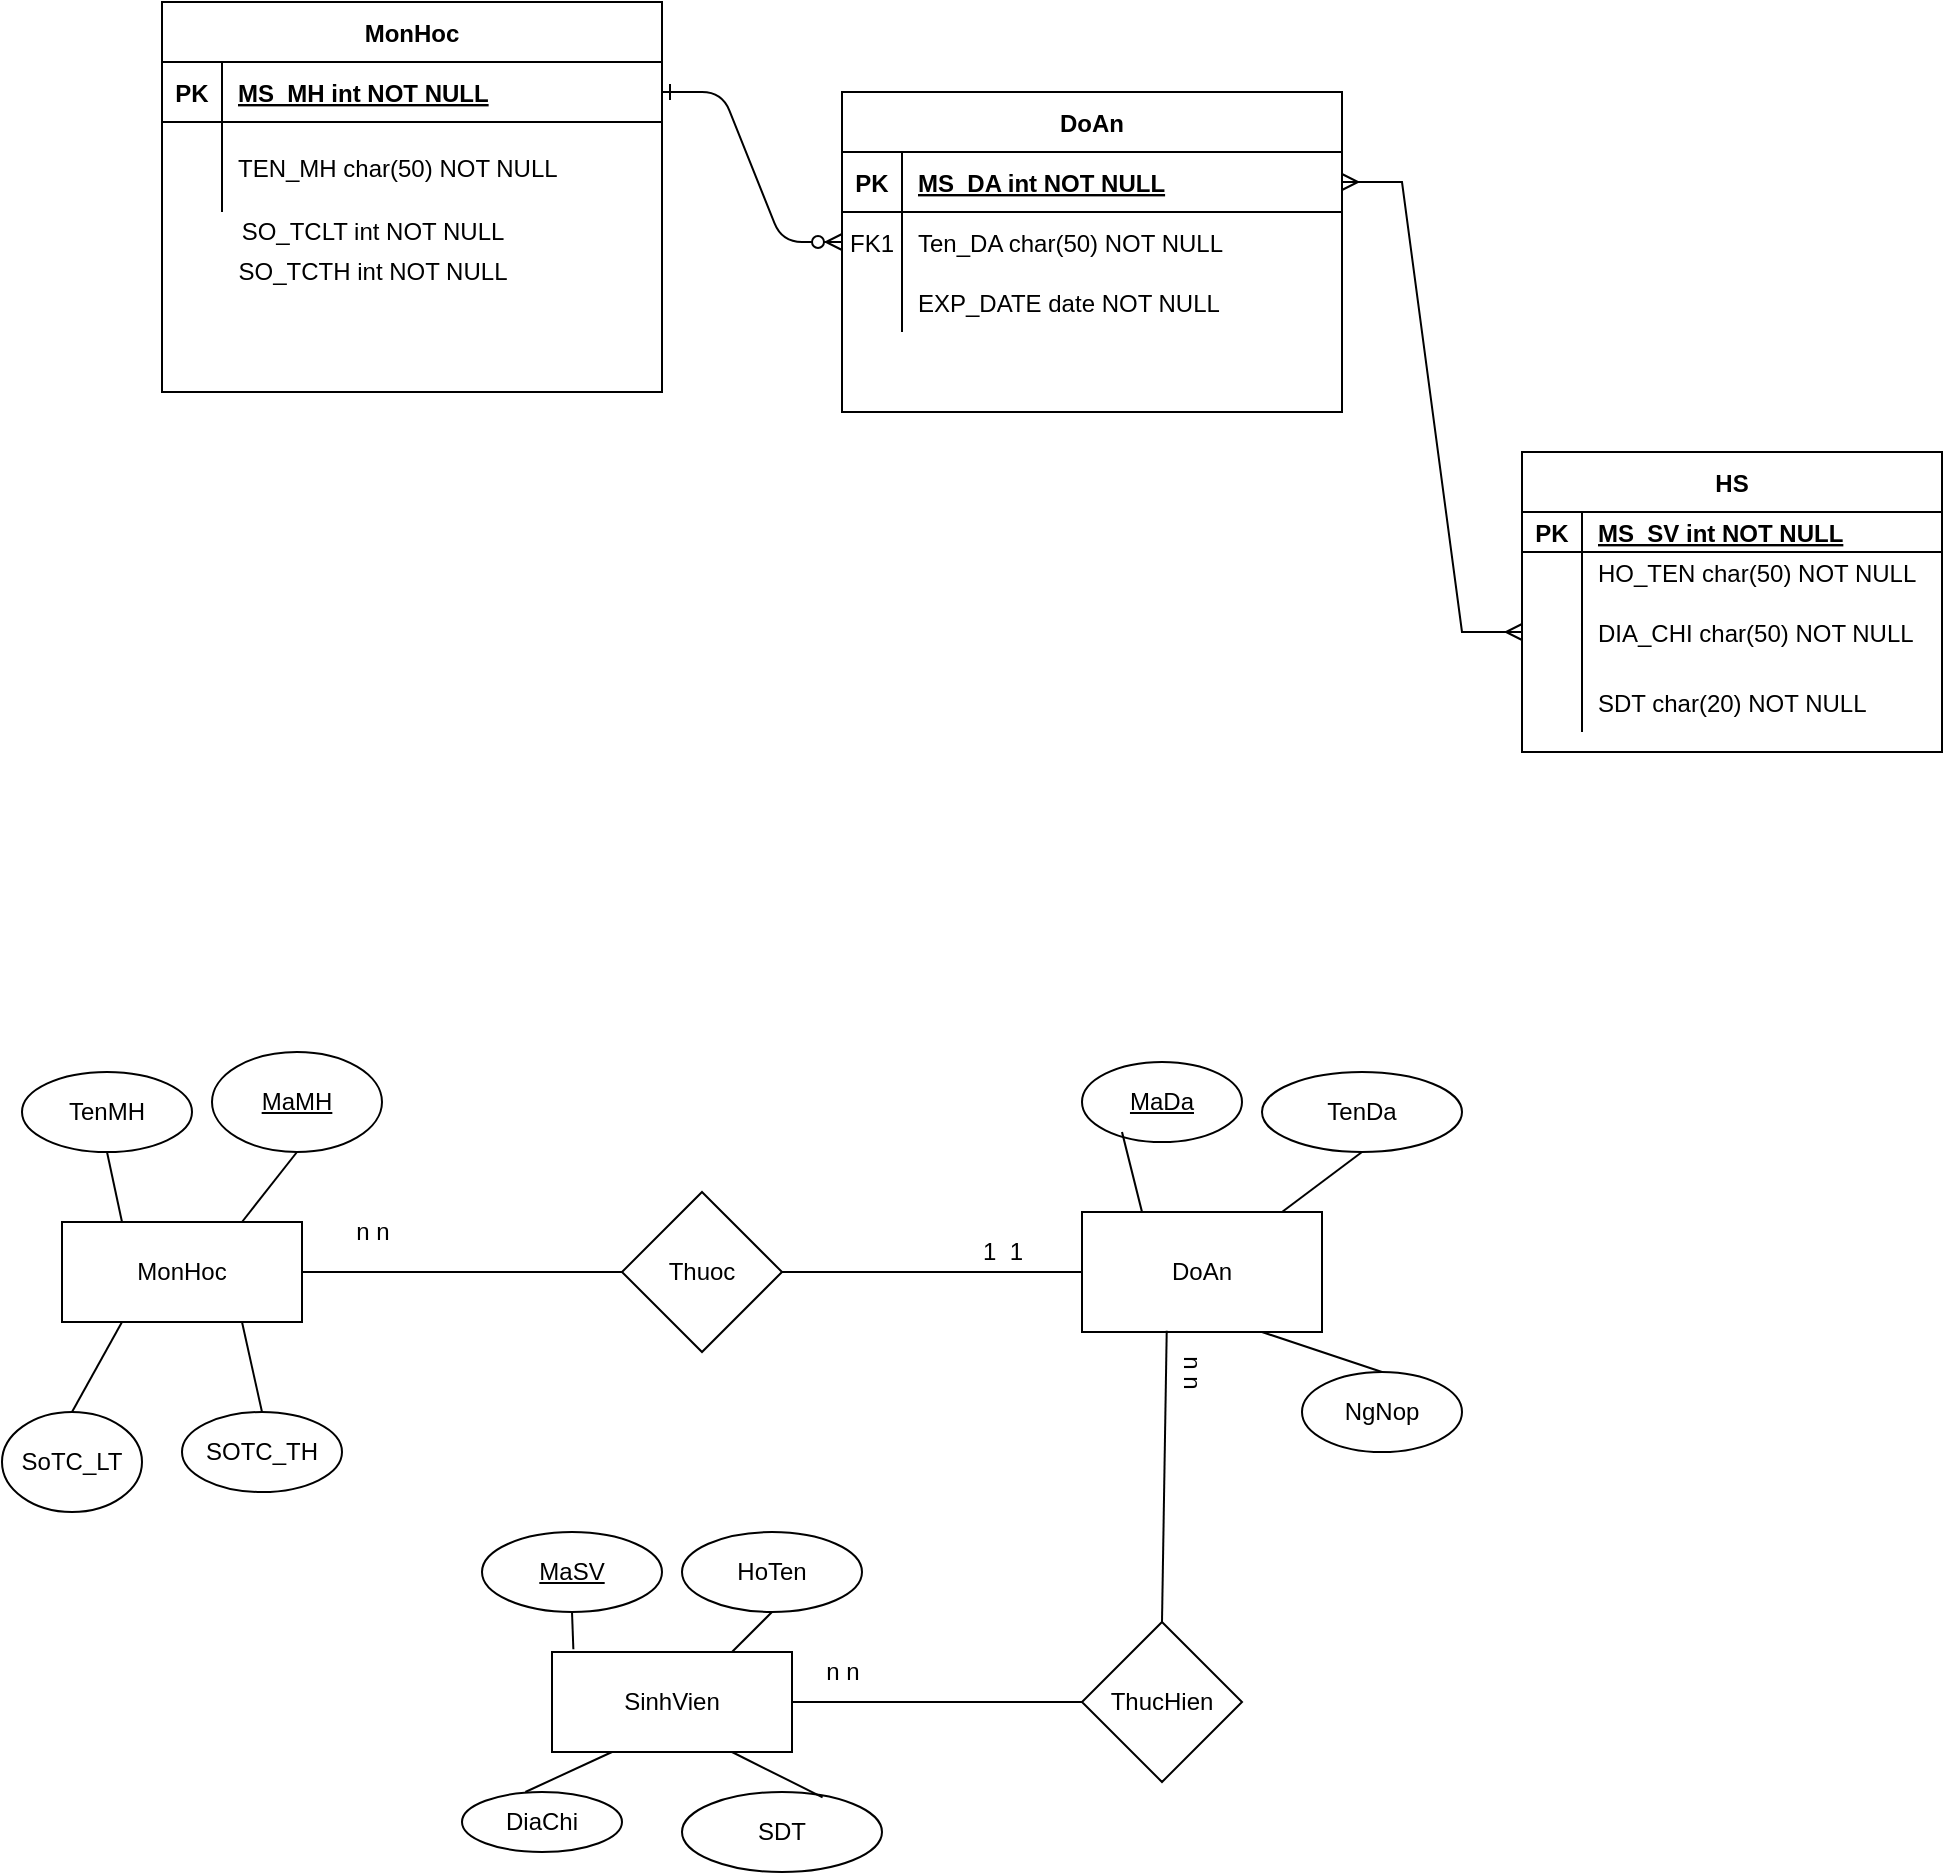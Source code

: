 <mxfile version="15.4.1" type="github">
  <diagram id="R2lEEEUBdFMjLlhIrx00" name="Page-1">
    <mxGraphModel dx="919" dy="598" grid="1" gridSize="10" guides="1" tooltips="1" connect="1" arrows="1" fold="1" page="1" pageScale="1" pageWidth="850" pageHeight="1100" math="0" shadow="0" extFonts="Permanent Marker^https://fonts.googleapis.com/css?family=Permanent+Marker">
      <root>
        <mxCell id="0" />
        <mxCell id="1" parent="0" />
        <mxCell id="C-vyLk0tnHw3VtMMgP7b-1" value="" style="edgeStyle=entityRelationEdgeStyle;endArrow=ERzeroToMany;startArrow=ERone;endFill=1;startFill=0;" parent="1" source="C-vyLk0tnHw3VtMMgP7b-24" target="C-vyLk0tnHw3VtMMgP7b-6" edge="1">
          <mxGeometry width="100" height="100" relative="1" as="geometry">
            <mxPoint x="340" y="720" as="sourcePoint" />
            <mxPoint x="440" y="620" as="targetPoint" />
          </mxGeometry>
        </mxCell>
        <mxCell id="C-vyLk0tnHw3VtMMgP7b-2" value="DoAn" style="shape=table;startSize=30;container=1;collapsible=1;childLayout=tableLayout;fixedRows=1;rowLines=0;fontStyle=1;align=center;resizeLast=1;" parent="1" vertex="1">
          <mxGeometry x="450" y="90" width="250" height="160" as="geometry" />
        </mxCell>
        <mxCell id="C-vyLk0tnHw3VtMMgP7b-3" value="" style="shape=partialRectangle;collapsible=0;dropTarget=0;pointerEvents=0;fillColor=none;points=[[0,0.5],[1,0.5]];portConstraint=eastwest;top=0;left=0;right=0;bottom=1;" parent="C-vyLk0tnHw3VtMMgP7b-2" vertex="1">
          <mxGeometry y="30" width="250" height="30" as="geometry" />
        </mxCell>
        <mxCell id="C-vyLk0tnHw3VtMMgP7b-4" value="PK" style="shape=partialRectangle;overflow=hidden;connectable=0;fillColor=none;top=0;left=0;bottom=0;right=0;fontStyle=1;" parent="C-vyLk0tnHw3VtMMgP7b-3" vertex="1">
          <mxGeometry width="30" height="30" as="geometry">
            <mxRectangle width="30" height="30" as="alternateBounds" />
          </mxGeometry>
        </mxCell>
        <mxCell id="C-vyLk0tnHw3VtMMgP7b-5" value="MS_DA int NOT NULL " style="shape=partialRectangle;overflow=hidden;connectable=0;fillColor=none;top=0;left=0;bottom=0;right=0;align=left;spacingLeft=6;fontStyle=5;" parent="C-vyLk0tnHw3VtMMgP7b-3" vertex="1">
          <mxGeometry x="30" width="220" height="30" as="geometry">
            <mxRectangle width="220" height="30" as="alternateBounds" />
          </mxGeometry>
        </mxCell>
        <mxCell id="C-vyLk0tnHw3VtMMgP7b-6" value="" style="shape=partialRectangle;collapsible=0;dropTarget=0;pointerEvents=0;fillColor=none;points=[[0,0.5],[1,0.5]];portConstraint=eastwest;top=0;left=0;right=0;bottom=0;" parent="C-vyLk0tnHw3VtMMgP7b-2" vertex="1">
          <mxGeometry y="60" width="250" height="30" as="geometry" />
        </mxCell>
        <mxCell id="C-vyLk0tnHw3VtMMgP7b-7" value="FK1" style="shape=partialRectangle;overflow=hidden;connectable=0;fillColor=none;top=0;left=0;bottom=0;right=0;" parent="C-vyLk0tnHw3VtMMgP7b-6" vertex="1">
          <mxGeometry width="30" height="30" as="geometry">
            <mxRectangle width="30" height="30" as="alternateBounds" />
          </mxGeometry>
        </mxCell>
        <mxCell id="C-vyLk0tnHw3VtMMgP7b-8" value="Ten_DA char(50) NOT NULL" style="shape=partialRectangle;overflow=hidden;connectable=0;fillColor=none;top=0;left=0;bottom=0;right=0;align=left;spacingLeft=6;" parent="C-vyLk0tnHw3VtMMgP7b-6" vertex="1">
          <mxGeometry x="30" width="220" height="30" as="geometry">
            <mxRectangle width="220" height="30" as="alternateBounds" />
          </mxGeometry>
        </mxCell>
        <mxCell id="C-vyLk0tnHw3VtMMgP7b-9" value="" style="shape=partialRectangle;collapsible=0;dropTarget=0;pointerEvents=0;fillColor=none;points=[[0,0.5],[1,0.5]];portConstraint=eastwest;top=0;left=0;right=0;bottom=0;" parent="C-vyLk0tnHw3VtMMgP7b-2" vertex="1">
          <mxGeometry y="90" width="250" height="30" as="geometry" />
        </mxCell>
        <mxCell id="C-vyLk0tnHw3VtMMgP7b-10" value="" style="shape=partialRectangle;overflow=hidden;connectable=0;fillColor=none;top=0;left=0;bottom=0;right=0;" parent="C-vyLk0tnHw3VtMMgP7b-9" vertex="1">
          <mxGeometry width="30" height="30" as="geometry">
            <mxRectangle width="30" height="30" as="alternateBounds" />
          </mxGeometry>
        </mxCell>
        <mxCell id="C-vyLk0tnHw3VtMMgP7b-11" value="EXP_DATE date NOT NULL" style="shape=partialRectangle;overflow=hidden;connectable=0;fillColor=none;top=0;left=0;bottom=0;right=0;align=left;spacingLeft=6;" parent="C-vyLk0tnHw3VtMMgP7b-9" vertex="1">
          <mxGeometry x="30" width="220" height="30" as="geometry">
            <mxRectangle width="220" height="30" as="alternateBounds" />
          </mxGeometry>
        </mxCell>
        <mxCell id="C-vyLk0tnHw3VtMMgP7b-23" value="MonHoc" style="shape=table;startSize=30;container=1;collapsible=1;childLayout=tableLayout;fixedRows=1;rowLines=0;fontStyle=1;align=center;resizeLast=1;" parent="1" vertex="1">
          <mxGeometry x="110" y="45" width="250" height="195" as="geometry" />
        </mxCell>
        <mxCell id="C-vyLk0tnHw3VtMMgP7b-24" value="" style="shape=partialRectangle;collapsible=0;dropTarget=0;pointerEvents=0;fillColor=none;points=[[0,0.5],[1,0.5]];portConstraint=eastwest;top=0;left=0;right=0;bottom=1;" parent="C-vyLk0tnHw3VtMMgP7b-23" vertex="1">
          <mxGeometry y="30" width="250" height="30" as="geometry" />
        </mxCell>
        <mxCell id="C-vyLk0tnHw3VtMMgP7b-25" value="PK" style="shape=partialRectangle;overflow=hidden;connectable=0;fillColor=none;top=0;left=0;bottom=0;right=0;fontStyle=1;" parent="C-vyLk0tnHw3VtMMgP7b-24" vertex="1">
          <mxGeometry width="30" height="30" as="geometry">
            <mxRectangle width="30" height="30" as="alternateBounds" />
          </mxGeometry>
        </mxCell>
        <mxCell id="C-vyLk0tnHw3VtMMgP7b-26" value="MS_MH int NOT NULL" style="shape=partialRectangle;overflow=hidden;connectable=0;fillColor=none;top=0;left=0;bottom=0;right=0;align=left;spacingLeft=6;fontStyle=5;" parent="C-vyLk0tnHw3VtMMgP7b-24" vertex="1">
          <mxGeometry x="30" width="220" height="30" as="geometry">
            <mxRectangle width="220" height="30" as="alternateBounds" />
          </mxGeometry>
        </mxCell>
        <mxCell id="C-vyLk0tnHw3VtMMgP7b-27" value="" style="shape=partialRectangle;collapsible=0;dropTarget=0;pointerEvents=0;fillColor=none;points=[[0,0.5],[1,0.5]];portConstraint=eastwest;top=0;left=0;right=0;bottom=0;" parent="C-vyLk0tnHw3VtMMgP7b-23" vertex="1">
          <mxGeometry y="60" width="250" height="45" as="geometry" />
        </mxCell>
        <mxCell id="C-vyLk0tnHw3VtMMgP7b-28" value="" style="shape=partialRectangle;overflow=hidden;connectable=0;fillColor=none;top=0;left=0;bottom=0;right=0;" parent="C-vyLk0tnHw3VtMMgP7b-27" vertex="1">
          <mxGeometry width="30" height="45" as="geometry">
            <mxRectangle width="30" height="45" as="alternateBounds" />
          </mxGeometry>
        </mxCell>
        <mxCell id="C-vyLk0tnHw3VtMMgP7b-29" value="TEN_MH char(50) NOT NULL" style="shape=partialRectangle;overflow=hidden;connectable=0;fillColor=none;top=0;left=0;bottom=0;right=0;align=left;spacingLeft=6;" parent="C-vyLk0tnHw3VtMMgP7b-27" vertex="1">
          <mxGeometry x="30" width="220" height="45" as="geometry">
            <mxRectangle width="220" height="45" as="alternateBounds" />
          </mxGeometry>
        </mxCell>
        <mxCell id="AYczz9KDP_RN9wGlPmRZ-2" value="SO_TCLT int NOT NULL" style="text;html=1;align=center;verticalAlign=middle;resizable=0;points=[];autosize=1;strokeColor=none;fillColor=none;" vertex="1" parent="1">
          <mxGeometry x="140" y="150" width="150" height="20" as="geometry" />
        </mxCell>
        <mxCell id="AYczz9KDP_RN9wGlPmRZ-4" value="SO_TCTH int NOT NULL" style="text;html=1;align=center;verticalAlign=middle;resizable=0;points=[];autosize=1;strokeColor=none;fillColor=none;" vertex="1" parent="1">
          <mxGeometry x="140" y="170" width="150" height="20" as="geometry" />
        </mxCell>
        <mxCell id="AYczz9KDP_RN9wGlPmRZ-5" value="MonHoc" style="rounded=0;whiteSpace=wrap;html=1;" vertex="1" parent="1">
          <mxGeometry x="60" y="655" width="120" height="50" as="geometry" />
        </mxCell>
        <mxCell id="AYczz9KDP_RN9wGlPmRZ-6" value="DoAn" style="whiteSpace=wrap;html=1;" vertex="1" parent="1">
          <mxGeometry x="570" y="650" width="120" height="60" as="geometry" />
        </mxCell>
        <mxCell id="AYczz9KDP_RN9wGlPmRZ-7" value="ThucHien" style="rhombus;whiteSpace=wrap;html=1;" vertex="1" parent="1">
          <mxGeometry x="570" y="855" width="80" height="80" as="geometry" />
        </mxCell>
        <mxCell id="AYczz9KDP_RN9wGlPmRZ-8" value="&lt;u&gt;MaMH&lt;/u&gt;" style="ellipse;whiteSpace=wrap;html=1;" vertex="1" parent="1">
          <mxGeometry x="135" y="570" width="85" height="50" as="geometry" />
        </mxCell>
        <mxCell id="AYczz9KDP_RN9wGlPmRZ-10" value="TenMH" style="ellipse;whiteSpace=wrap;html=1;" vertex="1" parent="1">
          <mxGeometry x="40" y="580" width="85" height="40" as="geometry" />
        </mxCell>
        <mxCell id="AYczz9KDP_RN9wGlPmRZ-11" style="edgeStyle=orthogonalEdgeStyle;rounded=0;orthogonalLoop=1;jettySize=auto;html=1;exitX=0.5;exitY=1;exitDx=0;exitDy=0;" edge="1" parent="1" source="AYczz9KDP_RN9wGlPmRZ-10" target="AYczz9KDP_RN9wGlPmRZ-10">
          <mxGeometry relative="1" as="geometry" />
        </mxCell>
        <mxCell id="AYczz9KDP_RN9wGlPmRZ-12" value="SoTC_LT" style="ellipse;whiteSpace=wrap;html=1;" vertex="1" parent="1">
          <mxGeometry x="30" y="750" width="70" height="50" as="geometry" />
        </mxCell>
        <mxCell id="AYczz9KDP_RN9wGlPmRZ-13" value="SOTC_TH" style="ellipse;whiteSpace=wrap;html=1;" vertex="1" parent="1">
          <mxGeometry x="120" y="750" width="80" height="40" as="geometry" />
        </mxCell>
        <mxCell id="AYczz9KDP_RN9wGlPmRZ-15" value="&lt;u&gt;MaDa&lt;/u&gt;" style="ellipse;whiteSpace=wrap;html=1;" vertex="1" parent="1">
          <mxGeometry x="570" y="575" width="80" height="40" as="geometry" />
        </mxCell>
        <mxCell id="AYczz9KDP_RN9wGlPmRZ-16" value="TenDa" style="ellipse;whiteSpace=wrap;html=1;" vertex="1" parent="1">
          <mxGeometry x="660" y="580" width="100" height="40" as="geometry" />
        </mxCell>
        <mxCell id="AYczz9KDP_RN9wGlPmRZ-17" value="NgNop&lt;br&gt;" style="ellipse;whiteSpace=wrap;html=1;" vertex="1" parent="1">
          <mxGeometry x="680" y="730" width="80" height="40" as="geometry" />
        </mxCell>
        <mxCell id="AYczz9KDP_RN9wGlPmRZ-19" value="SinhVien" style="rounded=0;whiteSpace=wrap;html=1;" vertex="1" parent="1">
          <mxGeometry x="305" y="870" width="120" height="50" as="geometry" />
        </mxCell>
        <mxCell id="AYczz9KDP_RN9wGlPmRZ-20" value="&lt;u&gt;MaSV&lt;/u&gt;" style="ellipse;whiteSpace=wrap;html=1;" vertex="1" parent="1">
          <mxGeometry x="270" y="810" width="90" height="40" as="geometry" />
        </mxCell>
        <mxCell id="AYczz9KDP_RN9wGlPmRZ-21" value="HoTen" style="ellipse;whiteSpace=wrap;html=1;" vertex="1" parent="1">
          <mxGeometry x="370" y="810" width="90" height="40" as="geometry" />
        </mxCell>
        <mxCell id="AYczz9KDP_RN9wGlPmRZ-22" value="DiaChi" style="ellipse;whiteSpace=wrap;html=1;" vertex="1" parent="1">
          <mxGeometry x="260" y="940" width="80" height="30" as="geometry" />
        </mxCell>
        <mxCell id="AYczz9KDP_RN9wGlPmRZ-23" value="SDT" style="ellipse;whiteSpace=wrap;html=1;" vertex="1" parent="1">
          <mxGeometry x="370" y="940" width="100" height="40" as="geometry" />
        </mxCell>
        <mxCell id="AYczz9KDP_RN9wGlPmRZ-24" style="edgeStyle=none;rounded=0;orthogonalLoop=1;jettySize=auto;html=1;entryX=0;entryY=0.5;entryDx=0;entryDy=0;" edge="1" parent="1" source="AYczz9KDP_RN9wGlPmRZ-6" target="AYczz9KDP_RN9wGlPmRZ-6">
          <mxGeometry relative="1" as="geometry" />
        </mxCell>
        <mxCell id="AYczz9KDP_RN9wGlPmRZ-25" value="Thuoc" style="rhombus;whiteSpace=wrap;html=1;" vertex="1" parent="1">
          <mxGeometry x="340" y="640" width="80" height="80" as="geometry" />
        </mxCell>
        <mxCell id="AYczz9KDP_RN9wGlPmRZ-26" value="" style="endArrow=none;html=1;rounded=0;exitX=1;exitY=0.5;exitDx=0;exitDy=0;" edge="1" parent="1" source="AYczz9KDP_RN9wGlPmRZ-25">
          <mxGeometry relative="1" as="geometry">
            <mxPoint x="380" y="730" as="sourcePoint" />
            <mxPoint x="570" y="680" as="targetPoint" />
          </mxGeometry>
        </mxCell>
        <mxCell id="AYczz9KDP_RN9wGlPmRZ-27" value="" style="endArrow=none;html=1;rounded=0;entryX=0;entryY=0.5;entryDx=0;entryDy=0;exitX=1;exitY=0.5;exitDx=0;exitDy=0;" edge="1" parent="1" source="AYczz9KDP_RN9wGlPmRZ-5" target="AYczz9KDP_RN9wGlPmRZ-25">
          <mxGeometry relative="1" as="geometry">
            <mxPoint x="320" y="760" as="sourcePoint" />
            <mxPoint x="480" y="760" as="targetPoint" />
          </mxGeometry>
        </mxCell>
        <mxCell id="AYczz9KDP_RN9wGlPmRZ-28" value="1&amp;nbsp; 1" style="text;html=1;align=center;verticalAlign=middle;resizable=0;points=[];autosize=1;strokeColor=none;fillColor=none;" vertex="1" parent="1">
          <mxGeometry x="510" y="660" width="40" height="20" as="geometry" />
        </mxCell>
        <mxCell id="AYczz9KDP_RN9wGlPmRZ-29" value="n n" style="text;html=1;align=center;verticalAlign=middle;resizable=0;points=[];autosize=1;strokeColor=none;fillColor=none;" vertex="1" parent="1">
          <mxGeometry x="200" y="650" width="30" height="20" as="geometry" />
        </mxCell>
        <mxCell id="AYczz9KDP_RN9wGlPmRZ-30" value="" style="endArrow=none;html=1;rounded=0;entryX=0;entryY=0.5;entryDx=0;entryDy=0;exitX=1;exitY=0.5;exitDx=0;exitDy=0;" edge="1" parent="1" source="AYczz9KDP_RN9wGlPmRZ-19" target="AYczz9KDP_RN9wGlPmRZ-7">
          <mxGeometry relative="1" as="geometry">
            <mxPoint x="320" y="760" as="sourcePoint" />
            <mxPoint x="480" y="760" as="targetPoint" />
          </mxGeometry>
        </mxCell>
        <mxCell id="AYczz9KDP_RN9wGlPmRZ-31" value="" style="endArrow=none;html=1;rounded=0;entryX=0.353;entryY=0.989;entryDx=0;entryDy=0;entryPerimeter=0;exitX=0.5;exitY=0;exitDx=0;exitDy=0;" edge="1" parent="1" source="AYczz9KDP_RN9wGlPmRZ-7" target="AYczz9KDP_RN9wGlPmRZ-6">
          <mxGeometry relative="1" as="geometry">
            <mxPoint x="320" y="760" as="sourcePoint" />
            <mxPoint x="480" y="760" as="targetPoint" />
          </mxGeometry>
        </mxCell>
        <mxCell id="AYczz9KDP_RN9wGlPmRZ-32" value="n n" style="text;html=1;align=center;verticalAlign=middle;resizable=0;points=[];autosize=1;strokeColor=none;fillColor=none;" vertex="1" parent="1">
          <mxGeometry x="435" y="870" width="30" height="20" as="geometry" />
        </mxCell>
        <mxCell id="AYczz9KDP_RN9wGlPmRZ-33" value="n n" style="text;html=1;align=center;verticalAlign=middle;resizable=0;points=[];autosize=1;strokeColor=none;fillColor=none;rotation=90;" vertex="1" parent="1">
          <mxGeometry x="610" y="720" width="30" height="20" as="geometry" />
        </mxCell>
        <mxCell id="AYczz9KDP_RN9wGlPmRZ-34" value="" style="endArrow=none;html=1;rounded=0;exitX=0.5;exitY=1;exitDx=0;exitDy=0;entryX=0.75;entryY=0;entryDx=0;entryDy=0;" edge="1" parent="1" source="AYczz9KDP_RN9wGlPmRZ-8" target="AYczz9KDP_RN9wGlPmRZ-5">
          <mxGeometry relative="1" as="geometry">
            <mxPoint x="320" y="760" as="sourcePoint" />
            <mxPoint x="480" y="760" as="targetPoint" />
          </mxGeometry>
        </mxCell>
        <mxCell id="AYczz9KDP_RN9wGlPmRZ-35" value="" style="endArrow=none;html=1;rounded=0;exitX=0.25;exitY=0;exitDx=0;exitDy=0;entryX=0.5;entryY=1;entryDx=0;entryDy=0;" edge="1" parent="1" source="AYczz9KDP_RN9wGlPmRZ-5" target="AYczz9KDP_RN9wGlPmRZ-10">
          <mxGeometry relative="1" as="geometry">
            <mxPoint x="320" y="760" as="sourcePoint" />
            <mxPoint x="480" y="760" as="targetPoint" />
          </mxGeometry>
        </mxCell>
        <mxCell id="AYczz9KDP_RN9wGlPmRZ-36" value="" style="endArrow=none;html=1;rounded=0;exitX=0.25;exitY=1;exitDx=0;exitDy=0;entryX=0.5;entryY=0;entryDx=0;entryDy=0;" edge="1" parent="1" source="AYczz9KDP_RN9wGlPmRZ-5" target="AYczz9KDP_RN9wGlPmRZ-12">
          <mxGeometry relative="1" as="geometry">
            <mxPoint x="320" y="760" as="sourcePoint" />
            <mxPoint x="480" y="760" as="targetPoint" />
          </mxGeometry>
        </mxCell>
        <mxCell id="AYczz9KDP_RN9wGlPmRZ-37" value="" style="endArrow=none;html=1;rounded=0;exitX=0.75;exitY=1;exitDx=0;exitDy=0;entryX=0.5;entryY=0;entryDx=0;entryDy=0;" edge="1" parent="1" source="AYczz9KDP_RN9wGlPmRZ-5" target="AYczz9KDP_RN9wGlPmRZ-13">
          <mxGeometry relative="1" as="geometry">
            <mxPoint x="320" y="760" as="sourcePoint" />
            <mxPoint x="480" y="760" as="targetPoint" />
          </mxGeometry>
        </mxCell>
        <mxCell id="AYczz9KDP_RN9wGlPmRZ-38" value="" style="endArrow=none;html=1;rounded=0;entryX=0.25;entryY=0;entryDx=0;entryDy=0;" edge="1" parent="1" target="AYczz9KDP_RN9wGlPmRZ-6">
          <mxGeometry relative="1" as="geometry">
            <mxPoint x="590" y="610" as="sourcePoint" />
            <mxPoint x="480" y="760" as="targetPoint" />
          </mxGeometry>
        </mxCell>
        <mxCell id="AYczz9KDP_RN9wGlPmRZ-39" value="" style="endArrow=none;html=1;rounded=0;entryX=0.5;entryY=1;entryDx=0;entryDy=0;" edge="1" parent="1" source="AYczz9KDP_RN9wGlPmRZ-6" target="AYczz9KDP_RN9wGlPmRZ-16">
          <mxGeometry relative="1" as="geometry">
            <mxPoint x="320" y="760" as="sourcePoint" />
            <mxPoint x="480" y="760" as="targetPoint" />
          </mxGeometry>
        </mxCell>
        <mxCell id="AYczz9KDP_RN9wGlPmRZ-40" value="" style="endArrow=none;html=1;rounded=0;entryX=0.75;entryY=1;entryDx=0;entryDy=0;exitX=0.5;exitY=0;exitDx=0;exitDy=0;" edge="1" parent="1" source="AYczz9KDP_RN9wGlPmRZ-17" target="AYczz9KDP_RN9wGlPmRZ-6">
          <mxGeometry relative="1" as="geometry">
            <mxPoint x="320" y="760" as="sourcePoint" />
            <mxPoint x="480" y="760" as="targetPoint" />
          </mxGeometry>
        </mxCell>
        <mxCell id="AYczz9KDP_RN9wGlPmRZ-41" value="" style="endArrow=none;html=1;rounded=0;entryX=0.5;entryY=1;entryDx=0;entryDy=0;exitX=0.089;exitY=-0.027;exitDx=0;exitDy=0;exitPerimeter=0;" edge="1" parent="1" source="AYczz9KDP_RN9wGlPmRZ-19" target="AYczz9KDP_RN9wGlPmRZ-20">
          <mxGeometry relative="1" as="geometry">
            <mxPoint x="320" y="760" as="sourcePoint" />
            <mxPoint x="480" y="760" as="targetPoint" />
          </mxGeometry>
        </mxCell>
        <mxCell id="AYczz9KDP_RN9wGlPmRZ-42" value="" style="endArrow=none;html=1;rounded=0;entryX=0.5;entryY=1;entryDx=0;entryDy=0;exitX=0.75;exitY=0;exitDx=0;exitDy=0;" edge="1" parent="1" source="AYczz9KDP_RN9wGlPmRZ-19" target="AYczz9KDP_RN9wGlPmRZ-21">
          <mxGeometry relative="1" as="geometry">
            <mxPoint x="410" y="860" as="sourcePoint" />
            <mxPoint x="480" y="760" as="targetPoint" />
          </mxGeometry>
        </mxCell>
        <mxCell id="AYczz9KDP_RN9wGlPmRZ-43" value="" style="endArrow=none;html=1;rounded=0;exitX=0.396;exitY=0;exitDx=0;exitDy=0;exitPerimeter=0;entryX=0.25;entryY=1;entryDx=0;entryDy=0;" edge="1" parent="1" source="AYczz9KDP_RN9wGlPmRZ-22" target="AYczz9KDP_RN9wGlPmRZ-19">
          <mxGeometry relative="1" as="geometry">
            <mxPoint x="320" y="760" as="sourcePoint" />
            <mxPoint x="480" y="760" as="targetPoint" />
          </mxGeometry>
        </mxCell>
        <mxCell id="AYczz9KDP_RN9wGlPmRZ-44" value="" style="endArrow=none;html=1;rounded=0;entryX=0.703;entryY=0.067;entryDx=0;entryDy=0;entryPerimeter=0;exitX=0.75;exitY=1;exitDx=0;exitDy=0;" edge="1" parent="1" source="AYczz9KDP_RN9wGlPmRZ-19" target="AYczz9KDP_RN9wGlPmRZ-23">
          <mxGeometry relative="1" as="geometry">
            <mxPoint x="320" y="760" as="sourcePoint" />
            <mxPoint x="480" y="760" as="targetPoint" />
          </mxGeometry>
        </mxCell>
        <mxCell id="AYczz9KDP_RN9wGlPmRZ-46" value="HS" style="shape=table;startSize=30;container=1;collapsible=1;childLayout=tableLayout;fixedRows=1;rowLines=0;fontStyle=1;align=center;resizeLast=1;" vertex="1" parent="1">
          <mxGeometry x="790" y="270" width="210" height="150" as="geometry" />
        </mxCell>
        <mxCell id="AYczz9KDP_RN9wGlPmRZ-47" value="" style="shape=partialRectangle;collapsible=0;dropTarget=0;pointerEvents=0;fillColor=none;top=0;left=0;bottom=1;right=0;points=[[0,0.5],[1,0.5]];portConstraint=eastwest;" vertex="1" parent="AYczz9KDP_RN9wGlPmRZ-46">
          <mxGeometry y="30" width="210" height="20" as="geometry" />
        </mxCell>
        <mxCell id="AYczz9KDP_RN9wGlPmRZ-48" value="PK" style="shape=partialRectangle;connectable=0;fillColor=none;top=0;left=0;bottom=0;right=0;fontStyle=1;overflow=hidden;" vertex="1" parent="AYczz9KDP_RN9wGlPmRZ-47">
          <mxGeometry width="30" height="20" as="geometry">
            <mxRectangle width="30" height="20" as="alternateBounds" />
          </mxGeometry>
        </mxCell>
        <mxCell id="AYczz9KDP_RN9wGlPmRZ-49" value="MS_SV int NOT NULL" style="shape=partialRectangle;connectable=0;fillColor=none;top=0;left=0;bottom=0;right=0;align=left;spacingLeft=6;fontStyle=5;overflow=hidden;" vertex="1" parent="AYczz9KDP_RN9wGlPmRZ-47">
          <mxGeometry x="30" width="180" height="20" as="geometry">
            <mxRectangle width="180" height="20" as="alternateBounds" />
          </mxGeometry>
        </mxCell>
        <mxCell id="AYczz9KDP_RN9wGlPmRZ-50" value="" style="shape=partialRectangle;collapsible=0;dropTarget=0;pointerEvents=0;fillColor=none;top=0;left=0;bottom=0;right=0;points=[[0,0.5],[1,0.5]];portConstraint=eastwest;" vertex="1" parent="AYczz9KDP_RN9wGlPmRZ-46">
          <mxGeometry y="50" width="210" height="20" as="geometry" />
        </mxCell>
        <mxCell id="AYczz9KDP_RN9wGlPmRZ-51" value="" style="shape=partialRectangle;connectable=0;fillColor=none;top=0;left=0;bottom=0;right=0;editable=1;overflow=hidden;" vertex="1" parent="AYczz9KDP_RN9wGlPmRZ-50">
          <mxGeometry width="30" height="20" as="geometry">
            <mxRectangle width="30" height="20" as="alternateBounds" />
          </mxGeometry>
        </mxCell>
        <mxCell id="AYczz9KDP_RN9wGlPmRZ-52" value="HO_TEN char(50) NOT NULL" style="shape=partialRectangle;connectable=0;fillColor=none;top=0;left=0;bottom=0;right=0;align=left;spacingLeft=6;overflow=hidden;" vertex="1" parent="AYczz9KDP_RN9wGlPmRZ-50">
          <mxGeometry x="30" width="180" height="20" as="geometry">
            <mxRectangle width="180" height="20" as="alternateBounds" />
          </mxGeometry>
        </mxCell>
        <mxCell id="AYczz9KDP_RN9wGlPmRZ-53" value="" style="shape=partialRectangle;collapsible=0;dropTarget=0;pointerEvents=0;fillColor=none;top=0;left=0;bottom=0;right=0;points=[[0,0.5],[1,0.5]];portConstraint=eastwest;" vertex="1" parent="AYczz9KDP_RN9wGlPmRZ-46">
          <mxGeometry y="70" width="210" height="40" as="geometry" />
        </mxCell>
        <mxCell id="AYczz9KDP_RN9wGlPmRZ-54" value="" style="shape=partialRectangle;connectable=0;fillColor=none;top=0;left=0;bottom=0;right=0;editable=1;overflow=hidden;" vertex="1" parent="AYczz9KDP_RN9wGlPmRZ-53">
          <mxGeometry width="30" height="40" as="geometry">
            <mxRectangle width="30" height="40" as="alternateBounds" />
          </mxGeometry>
        </mxCell>
        <mxCell id="AYczz9KDP_RN9wGlPmRZ-55" value="DIA_CHI char(50) NOT NULL" style="shape=partialRectangle;connectable=0;fillColor=none;top=0;left=0;bottom=0;right=0;align=left;spacingLeft=6;overflow=hidden;" vertex="1" parent="AYczz9KDP_RN9wGlPmRZ-53">
          <mxGeometry x="30" width="180" height="40" as="geometry">
            <mxRectangle width="180" height="40" as="alternateBounds" />
          </mxGeometry>
        </mxCell>
        <mxCell id="AYczz9KDP_RN9wGlPmRZ-56" value="" style="shape=partialRectangle;collapsible=0;dropTarget=0;pointerEvents=0;fillColor=none;top=0;left=0;bottom=0;right=0;points=[[0,0.5],[1,0.5]];portConstraint=eastwest;" vertex="1" parent="AYczz9KDP_RN9wGlPmRZ-46">
          <mxGeometry y="110" width="210" height="30" as="geometry" />
        </mxCell>
        <mxCell id="AYczz9KDP_RN9wGlPmRZ-57" value="" style="shape=partialRectangle;connectable=0;fillColor=none;top=0;left=0;bottom=0;right=0;editable=1;overflow=hidden;" vertex="1" parent="AYczz9KDP_RN9wGlPmRZ-56">
          <mxGeometry width="30" height="30" as="geometry">
            <mxRectangle width="30" height="30" as="alternateBounds" />
          </mxGeometry>
        </mxCell>
        <mxCell id="AYczz9KDP_RN9wGlPmRZ-58" value="SDT char(20) NOT NULL" style="shape=partialRectangle;connectable=0;fillColor=none;top=0;left=0;bottom=0;right=0;align=left;spacingLeft=6;overflow=hidden;" vertex="1" parent="AYczz9KDP_RN9wGlPmRZ-56">
          <mxGeometry x="30" width="180" height="30" as="geometry">
            <mxRectangle width="180" height="30" as="alternateBounds" />
          </mxGeometry>
        </mxCell>
        <mxCell id="AYczz9KDP_RN9wGlPmRZ-60" value="" style="edgeStyle=entityRelationEdgeStyle;fontSize=12;html=1;endArrow=ERmany;startArrow=ERmany;rounded=0;exitX=1;exitY=0.5;exitDx=0;exitDy=0;" edge="1" parent="1" source="C-vyLk0tnHw3VtMMgP7b-3" target="AYczz9KDP_RN9wGlPmRZ-53">
          <mxGeometry width="100" height="100" relative="1" as="geometry">
            <mxPoint x="790" y="240" as="sourcePoint" />
            <mxPoint x="860" y="330" as="targetPoint" />
          </mxGeometry>
        </mxCell>
      </root>
    </mxGraphModel>
  </diagram>
</mxfile>
